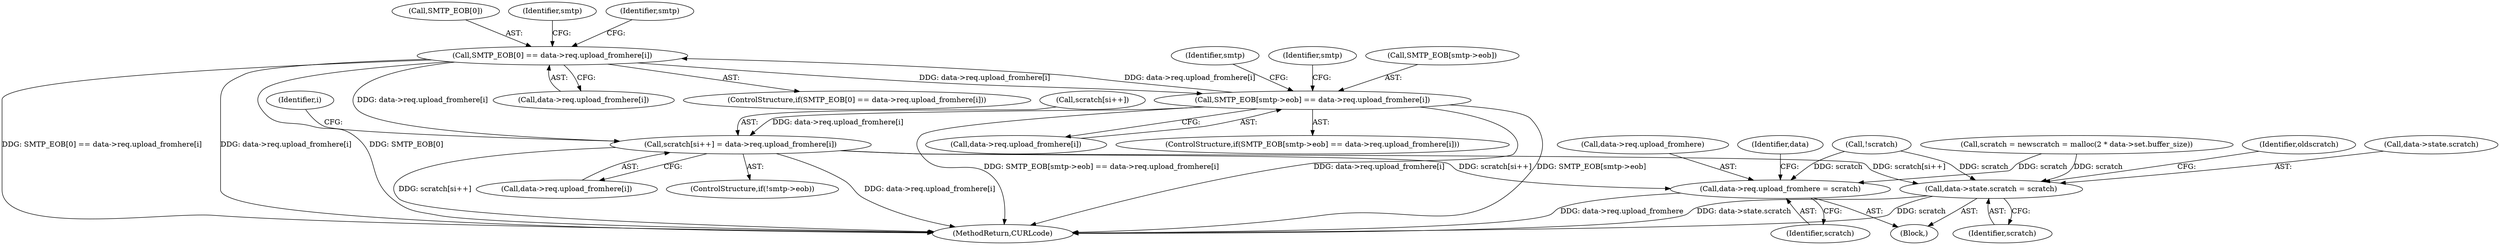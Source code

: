 digraph "0_curl_ba1dbd78e5f1ed67c1b8d37ac89d90e5e330b628@pointer" {
"1000276" [label="(Call,SMTP_EOB[0] == data->req.upload_fromhere[i])"];
"1000207" [label="(Call,SMTP_EOB[smtp->eob] == data->req.upload_fromhere[i])"];
"1000276" [label="(Call,SMTP_EOB[0] == data->req.upload_fromhere[i])"];
"1000344" [label="(Call,scratch[si++] = data->req.upload_fromhere[i])"];
"1000389" [label="(Call,data->req.upload_fromhere = scratch)"];
"1000396" [label="(Call,data->state.scratch = scratch)"];
"1000275" [label="(ControlStructure,if(SMTP_EOB[0] == data->req.upload_fromhere[i]))"];
"1000155" [label="(Call,!scratch)"];
"1000339" [label="(ControlStructure,if(!smtp->eob))"];
"1000344" [label="(Call,scratch[si++] = data->req.upload_fromhere[i])"];
"1000402" [label="(Identifier,scratch)"];
"1000396" [label="(Call,data->state.scratch = scratch)"];
"1000223" [label="(Identifier,smtp)"];
"1000206" [label="(ControlStructure,if(SMTP_EOB[smtp->eob] == data->req.upload_fromhere[i]))"];
"1000399" [label="(Identifier,data)"];
"1000207" [label="(Call,SMTP_EOB[smtp->eob] == data->req.upload_fromhere[i])"];
"1000404" [label="(Identifier,oldscratch)"];
"1000204" [label="(Identifier,i)"];
"1000213" [label="(Call,data->req.upload_fromhere[i])"];
"1000417" [label="(MethodReturn,CURLcode)"];
"1000277" [label="(Call,SMTP_EOB[0])"];
"1000395" [label="(Identifier,scratch)"];
"1000280" [label="(Call,data->req.upload_fromhere[i])"];
"1000251" [label="(Identifier,smtp)"];
"1000389" [label="(Call,data->req.upload_fromhere = scratch)"];
"1000166" [label="(Call,scratch = newscratch = malloc(2 * data->set.buffer_size))"];
"1000208" [label="(Call,SMTP_EOB[smtp->eob])"];
"1000390" [label="(Call,data->req.upload_fromhere)"];
"1000397" [label="(Call,data->state.scratch)"];
"1000345" [label="(Call,scratch[si++])"];
"1000388" [label="(Block,)"];
"1000349" [label="(Call,data->req.upload_fromhere[i])"];
"1000289" [label="(Identifier,smtp)"];
"1000276" [label="(Call,SMTP_EOB[0] == data->req.upload_fromhere[i])"];
"1000295" [label="(Identifier,smtp)"];
"1000276" -> "1000275"  [label="AST: "];
"1000276" -> "1000280"  [label="CFG: "];
"1000277" -> "1000276"  [label="AST: "];
"1000280" -> "1000276"  [label="AST: "];
"1000289" -> "1000276"  [label="CFG: "];
"1000295" -> "1000276"  [label="CFG: "];
"1000276" -> "1000417"  [label="DDG: SMTP_EOB[0] == data->req.upload_fromhere[i]"];
"1000276" -> "1000417"  [label="DDG: data->req.upload_fromhere[i]"];
"1000276" -> "1000417"  [label="DDG: SMTP_EOB[0]"];
"1000276" -> "1000207"  [label="DDG: data->req.upload_fromhere[i]"];
"1000207" -> "1000276"  [label="DDG: data->req.upload_fromhere[i]"];
"1000276" -> "1000344"  [label="DDG: data->req.upload_fromhere[i]"];
"1000207" -> "1000206"  [label="AST: "];
"1000207" -> "1000213"  [label="CFG: "];
"1000208" -> "1000207"  [label="AST: "];
"1000213" -> "1000207"  [label="AST: "];
"1000223" -> "1000207"  [label="CFG: "];
"1000251" -> "1000207"  [label="CFG: "];
"1000207" -> "1000417"  [label="DDG: SMTP_EOB[smtp->eob]"];
"1000207" -> "1000417"  [label="DDG: SMTP_EOB[smtp->eob] == data->req.upload_fromhere[i]"];
"1000207" -> "1000417"  [label="DDG: data->req.upload_fromhere[i]"];
"1000207" -> "1000344"  [label="DDG: data->req.upload_fromhere[i]"];
"1000344" -> "1000339"  [label="AST: "];
"1000344" -> "1000349"  [label="CFG: "];
"1000345" -> "1000344"  [label="AST: "];
"1000349" -> "1000344"  [label="AST: "];
"1000204" -> "1000344"  [label="CFG: "];
"1000344" -> "1000417"  [label="DDG: data->req.upload_fromhere[i]"];
"1000344" -> "1000417"  [label="DDG: scratch[si++]"];
"1000344" -> "1000389"  [label="DDG: scratch[si++]"];
"1000344" -> "1000396"  [label="DDG: scratch[si++]"];
"1000389" -> "1000388"  [label="AST: "];
"1000389" -> "1000395"  [label="CFG: "];
"1000390" -> "1000389"  [label="AST: "];
"1000395" -> "1000389"  [label="AST: "];
"1000399" -> "1000389"  [label="CFG: "];
"1000389" -> "1000417"  [label="DDG: data->req.upload_fromhere"];
"1000166" -> "1000389"  [label="DDG: scratch"];
"1000155" -> "1000389"  [label="DDG: scratch"];
"1000396" -> "1000388"  [label="AST: "];
"1000396" -> "1000402"  [label="CFG: "];
"1000397" -> "1000396"  [label="AST: "];
"1000402" -> "1000396"  [label="AST: "];
"1000404" -> "1000396"  [label="CFG: "];
"1000396" -> "1000417"  [label="DDG: data->state.scratch"];
"1000396" -> "1000417"  [label="DDG: scratch"];
"1000166" -> "1000396"  [label="DDG: scratch"];
"1000155" -> "1000396"  [label="DDG: scratch"];
}
